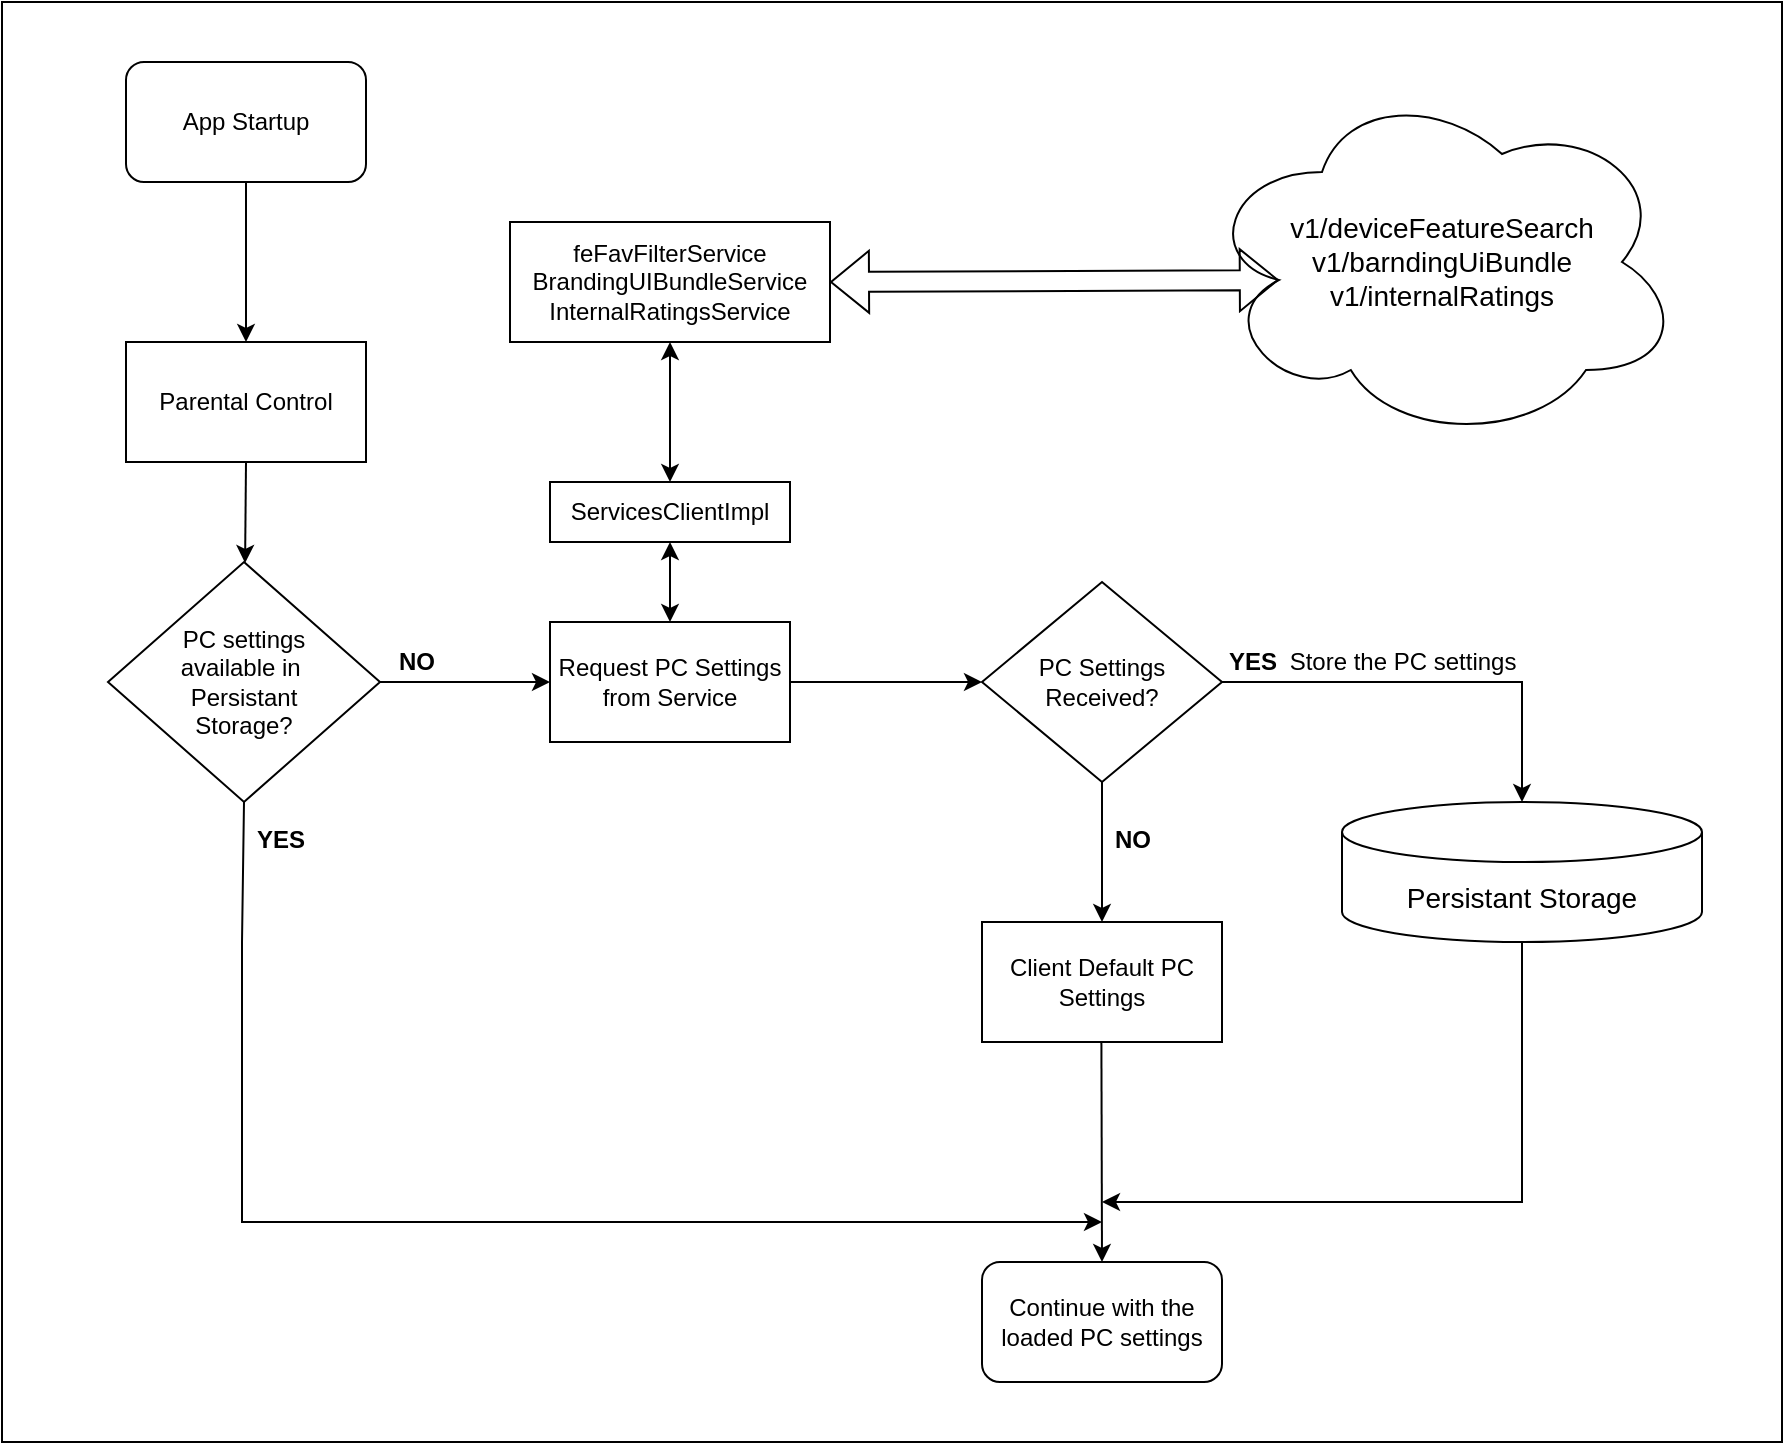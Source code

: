 <mxfile version="26.3.0">
  <diagram name="Page-1" id="OlHyb_jF4ESfPcGbZSpm">
    <mxGraphModel dx="1336" dy="744" grid="1" gridSize="10" guides="1" tooltips="1" connect="1" arrows="1" fold="1" page="1" pageScale="1" pageWidth="1100" pageHeight="1700" math="0" shadow="0">
      <root>
        <mxCell id="0" />
        <mxCell id="1" parent="0" />
        <mxCell id="zR1Uy2TbXADLJTg3EGUQ-6" value="" style="rounded=0;whiteSpace=wrap;html=1;" parent="1" vertex="1">
          <mxGeometry x="100" y="50" width="890" height="720" as="geometry" />
        </mxCell>
        <mxCell id="CWwOudwgfK0mol7_iwpN-1" value="&lt;span style=&quot;font-size: 14px;&quot;&gt;&lt;font style=&quot;font-size: 14px;&quot;&gt;v1/deviceFeatureSearch&lt;/font&gt;&lt;/span&gt;&lt;div style=&quot;font-size: 14px;&quot;&gt;&lt;font style=&quot;font-size: 14px;&quot;&gt;v1/barndingUiBundle&lt;/font&gt;&lt;/div&gt;&lt;div style=&quot;font-size: 14px;&quot;&gt;&lt;font style=&quot;font-size: 14px;&quot;&gt;v1/internalRatings&lt;/font&gt;&lt;/div&gt;" style="ellipse;shape=cloud;whiteSpace=wrap;html=1;" parent="1" vertex="1">
          <mxGeometry x="700" y="90" width="240" height="180" as="geometry" />
        </mxCell>
        <mxCell id="CWwOudwgfK0mol7_iwpN-4" style="edgeStyle=orthogonalEdgeStyle;rounded=0;orthogonalLoop=1;jettySize=auto;html=1;exitX=0.5;exitY=1;exitDx=0;exitDy=0;exitPerimeter=0;" parent="1" source="CWwOudwgfK0mol7_iwpN-2" target="CWwOudwgfK0mol7_iwpN-2" edge="1">
          <mxGeometry relative="1" as="geometry" />
        </mxCell>
        <mxCell id="zR1Uy2TbXADLJTg3EGUQ-5" style="edgeStyle=orthogonalEdgeStyle;rounded=0;orthogonalLoop=1;jettySize=auto;html=1;exitX=0.5;exitY=1;exitDx=0;exitDy=0;exitPerimeter=0;" parent="1" source="CWwOudwgfK0mol7_iwpN-2" edge="1">
          <mxGeometry relative="1" as="geometry">
            <mxPoint x="650" y="650" as="targetPoint" />
            <Array as="points">
              <mxPoint x="860" y="650" />
              <mxPoint x="710" y="650" />
            </Array>
          </mxGeometry>
        </mxCell>
        <mxCell id="CWwOudwgfK0mol7_iwpN-2" value="&lt;font style=&quot;font-size: 14px;&quot;&gt;Persistant Storage&lt;/font&gt;" style="shape=cylinder3;whiteSpace=wrap;html=1;boundedLbl=1;backgroundOutline=1;size=15;" parent="1" vertex="1">
          <mxGeometry x="770" y="450" width="180" height="70" as="geometry" />
        </mxCell>
        <mxCell id="CWwOudwgfK0mol7_iwpN-6" value="Parental Control" style="rounded=0;whiteSpace=wrap;html=1;" parent="1" vertex="1">
          <mxGeometry x="162" y="220" width="120" height="60" as="geometry" />
        </mxCell>
        <mxCell id="CWwOudwgfK0mol7_iwpN-7" value="App Startup" style="rounded=1;whiteSpace=wrap;html=1;" parent="1" vertex="1">
          <mxGeometry x="162" y="80" width="120" height="60" as="geometry" />
        </mxCell>
        <mxCell id="CWwOudwgfK0mol7_iwpN-8" value="" style="endArrow=classic;html=1;rounded=0;exitX=0.5;exitY=1;exitDx=0;exitDy=0;" parent="1" source="CWwOudwgfK0mol7_iwpN-7" target="CWwOudwgfK0mol7_iwpN-6" edge="1">
          <mxGeometry width="50" height="50" relative="1" as="geometry">
            <mxPoint x="382" y="390" as="sourcePoint" />
            <mxPoint x="432" y="340" as="targetPoint" />
          </mxGeometry>
        </mxCell>
        <mxCell id="CWwOudwgfK0mol7_iwpN-13" value="PC Settings Received?" style="rhombus;whiteSpace=wrap;html=1;" parent="1" vertex="1">
          <mxGeometry x="590" y="340" width="120" height="100" as="geometry" />
        </mxCell>
        <mxCell id="CWwOudwgfK0mol7_iwpN-14" value="" style="endArrow=classic;html=1;rounded=0;exitX=0.5;exitY=1;exitDx=0;exitDy=0;" parent="1" source="CWwOudwgfK0mol7_iwpN-6" target="CWwOudwgfK0mol7_iwpN-26" edge="1">
          <mxGeometry width="50" height="50" relative="1" as="geometry">
            <mxPoint x="382" y="390" as="sourcePoint" />
            <mxPoint x="62" y="330" as="targetPoint" />
          </mxGeometry>
        </mxCell>
        <mxCell id="CWwOudwgfK0mol7_iwpN-15" value="" style="endArrow=classic;html=1;rounded=0;entryX=0.5;entryY=0;entryDx=0;entryDy=0;entryPerimeter=0;" parent="1" target="CWwOudwgfK0mol7_iwpN-2" edge="1">
          <mxGeometry width="50" height="50" relative="1" as="geometry">
            <mxPoint x="710" y="390" as="sourcePoint" />
            <mxPoint x="875" y="673" as="targetPoint" />
            <Array as="points">
              <mxPoint x="860" y="390" />
            </Array>
          </mxGeometry>
        </mxCell>
        <mxCell id="CWwOudwgfK0mol7_iwpN-16" value="Store the PC settings" style="text;html=1;align=center;verticalAlign=middle;resizable=0;points=[];autosize=1;strokeColor=none;fillColor=none;" parent="1" vertex="1">
          <mxGeometry x="730" y="365" width="140" height="30" as="geometry" />
        </mxCell>
        <mxCell id="CWwOudwgfK0mol7_iwpN-17" value="Client Default PC Settings" style="rounded=0;whiteSpace=wrap;html=1;" parent="1" vertex="1">
          <mxGeometry x="590" y="510" width="120" height="60" as="geometry" />
        </mxCell>
        <mxCell id="CWwOudwgfK0mol7_iwpN-18" value="" style="endArrow=classic;html=1;rounded=0;exitX=0.5;exitY=1;exitDx=0;exitDy=0;" parent="1" source="CWwOudwgfK0mol7_iwpN-13" target="CWwOudwgfK0mol7_iwpN-17" edge="1">
          <mxGeometry width="50" height="50" relative="1" as="geometry">
            <mxPoint x="783" y="553" as="sourcePoint" />
            <mxPoint x="833" y="503" as="targetPoint" />
          </mxGeometry>
        </mxCell>
        <mxCell id="CWwOudwgfK0mol7_iwpN-19" value="NO" style="text;html=1;align=center;verticalAlign=middle;resizable=0;points=[];autosize=1;strokeColor=none;fillColor=none;fontStyle=1" parent="1" vertex="1">
          <mxGeometry x="645" y="454" width="40" height="30" as="geometry" />
        </mxCell>
        <mxCell id="CWwOudwgfK0mol7_iwpN-21" style="edgeStyle=orthogonalEdgeStyle;rounded=0;orthogonalLoop=1;jettySize=auto;html=1;exitX=0.5;exitY=1;exitDx=0;exitDy=0;" parent="1" edge="1">
          <mxGeometry relative="1" as="geometry">
            <mxPoint x="818" y="749" as="sourcePoint" />
            <mxPoint x="818" y="749" as="targetPoint" />
          </mxGeometry>
        </mxCell>
        <mxCell id="CWwOudwgfK0mol7_iwpN-22" value="" style="endArrow=classic;html=1;rounded=0;exitX=0.16;exitY=1;exitDx=0;exitDy=0;exitPerimeter=0;" parent="1" edge="1">
          <mxGeometry width="50" height="50" relative="1" as="geometry">
            <mxPoint x="649.7" y="570" as="sourcePoint" />
            <mxPoint x="650" y="680" as="targetPoint" />
          </mxGeometry>
        </mxCell>
        <mxCell id="CWwOudwgfK0mol7_iwpN-26" value="PC settings&lt;div&gt;available in&amp;nbsp;&lt;/div&gt;&lt;div&gt;Persistant&lt;/div&gt;&lt;div&gt;Storage?&lt;/div&gt;" style="rhombus;whiteSpace=wrap;html=1;" parent="1" vertex="1">
          <mxGeometry x="153" y="330" width="136" height="120" as="geometry" />
        </mxCell>
        <mxCell id="CWwOudwgfK0mol7_iwpN-28" value="NO" style="text;html=1;align=center;verticalAlign=middle;resizable=0;points=[];autosize=1;strokeColor=none;fillColor=none;fontStyle=1" parent="1" vertex="1">
          <mxGeometry x="287" y="365" width="40" height="30" as="geometry" />
        </mxCell>
        <mxCell id="CWwOudwgfK0mol7_iwpN-29" value="" style="endArrow=classic;html=1;rounded=0;exitX=1;exitY=0.5;exitDx=0;exitDy=0;" parent="1" source="zR1Uy2TbXADLJTg3EGUQ-1" target="CWwOudwgfK0mol7_iwpN-13" edge="1">
          <mxGeometry width="50" height="50" relative="1" as="geometry">
            <mxPoint x="690" y="430" as="sourcePoint" />
            <mxPoint x="623.06" y="519.084" as="targetPoint" />
          </mxGeometry>
        </mxCell>
        <mxCell id="CWwOudwgfK0mol7_iwpN-30" value="" style="endArrow=classic;html=1;rounded=0;exitX=0.5;exitY=1;exitDx=0;exitDy=0;" parent="1" source="CWwOudwgfK0mol7_iwpN-26" edge="1">
          <mxGeometry width="50" height="50" relative="1" as="geometry">
            <mxPoint x="382" y="540" as="sourcePoint" />
            <mxPoint x="650" y="660" as="targetPoint" />
            <Array as="points">
              <mxPoint x="220" y="520" />
              <mxPoint x="220" y="660" />
            </Array>
          </mxGeometry>
        </mxCell>
        <mxCell id="CWwOudwgfK0mol7_iwpN-31" value="YES" style="text;html=1;align=center;verticalAlign=middle;resizable=0;points=[];autosize=1;strokeColor=none;fillColor=none;fontStyle=1" parent="1" vertex="1">
          <mxGeometry x="214" y="454" width="50" height="30" as="geometry" />
        </mxCell>
        <mxCell id="CWwOudwgfK0mol7_iwpN-32" value="YES" style="text;html=1;align=center;verticalAlign=middle;resizable=0;points=[];autosize=1;strokeColor=none;fillColor=none;fontStyle=1" parent="1" vertex="1">
          <mxGeometry x="700" y="365" width="50" height="30" as="geometry" />
        </mxCell>
        <mxCell id="DlES3XEM92HMkGLcF2sl-2" value="" style="endArrow=classic;html=1;rounded=0;exitX=1;exitY=0.5;exitDx=0;exitDy=0;" parent="1" source="CWwOudwgfK0mol7_iwpN-26" target="zR1Uy2TbXADLJTg3EGUQ-1" edge="1">
          <mxGeometry width="50" height="50" relative="1" as="geometry">
            <mxPoint x="432" y="320" as="sourcePoint" />
            <mxPoint x="360" y="390" as="targetPoint" />
          </mxGeometry>
        </mxCell>
        <mxCell id="zR1Uy2TbXADLJTg3EGUQ-1" value="Request PC Settings from Service" style="rounded=0;whiteSpace=wrap;html=1;" parent="1" vertex="1">
          <mxGeometry x="374" y="360" width="120" height="60" as="geometry" />
        </mxCell>
        <mxCell id="zR1Uy2TbXADLJTg3EGUQ-2" value="" style="shape=flexArrow;endArrow=classic;startArrow=classic;html=1;rounded=0;exitX=1;exitY=0.5;exitDx=0;exitDy=0;entryX=0.16;entryY=0.55;entryDx=0;entryDy=0;entryPerimeter=0;" parent="1" target="CWwOudwgfK0mol7_iwpN-1" edge="1" source="fQZsbTN9bbZIMZOx_pix-3">
          <mxGeometry width="100" height="100" relative="1" as="geometry">
            <mxPoint x="436.04" y="360" as="sourcePoint" />
            <mxPoint x="476" y="270" as="targetPoint" />
          </mxGeometry>
        </mxCell>
        <mxCell id="zR1Uy2TbXADLJTg3EGUQ-4" value="Continue with the loaded PC settings" style="rounded=1;whiteSpace=wrap;html=1;" parent="1" vertex="1">
          <mxGeometry x="590" y="680" width="120" height="60" as="geometry" />
        </mxCell>
        <mxCell id="fQZsbTN9bbZIMZOx_pix-1" value="ServicesClientImpl" style="rounded=0;whiteSpace=wrap;html=1;" vertex="1" parent="1">
          <mxGeometry x="374" y="290" width="120" height="30" as="geometry" />
        </mxCell>
        <mxCell id="fQZsbTN9bbZIMZOx_pix-2" value="" style="endArrow=classic;startArrow=classic;html=1;rounded=0;exitX=0.5;exitY=0;exitDx=0;exitDy=0;entryX=0.5;entryY=1;entryDx=0;entryDy=0;" edge="1" parent="1" source="zR1Uy2TbXADLJTg3EGUQ-1" target="fQZsbTN9bbZIMZOx_pix-1">
          <mxGeometry width="50" height="50" relative="1" as="geometry">
            <mxPoint x="530" y="250" as="sourcePoint" />
            <mxPoint x="580" y="200" as="targetPoint" />
          </mxGeometry>
        </mxCell>
        <mxCell id="fQZsbTN9bbZIMZOx_pix-3" value="feFavFilterService&lt;div&gt;BrandingUIBundleService&lt;/div&gt;&lt;div&gt;InternalRatingsService&lt;/div&gt;" style="rounded=0;whiteSpace=wrap;html=1;" vertex="1" parent="1">
          <mxGeometry x="354" y="160" width="160" height="60" as="geometry" />
        </mxCell>
        <mxCell id="fQZsbTN9bbZIMZOx_pix-4" value="" style="endArrow=classic;startArrow=classic;html=1;rounded=0;exitX=0.5;exitY=0;exitDx=0;exitDy=0;" edge="1" parent="1" source="fQZsbTN9bbZIMZOx_pix-1" target="fQZsbTN9bbZIMZOx_pix-3">
          <mxGeometry width="50" height="50" relative="1" as="geometry">
            <mxPoint x="530" y="250" as="sourcePoint" />
            <mxPoint x="580" y="200" as="targetPoint" />
          </mxGeometry>
        </mxCell>
      </root>
    </mxGraphModel>
  </diagram>
</mxfile>
